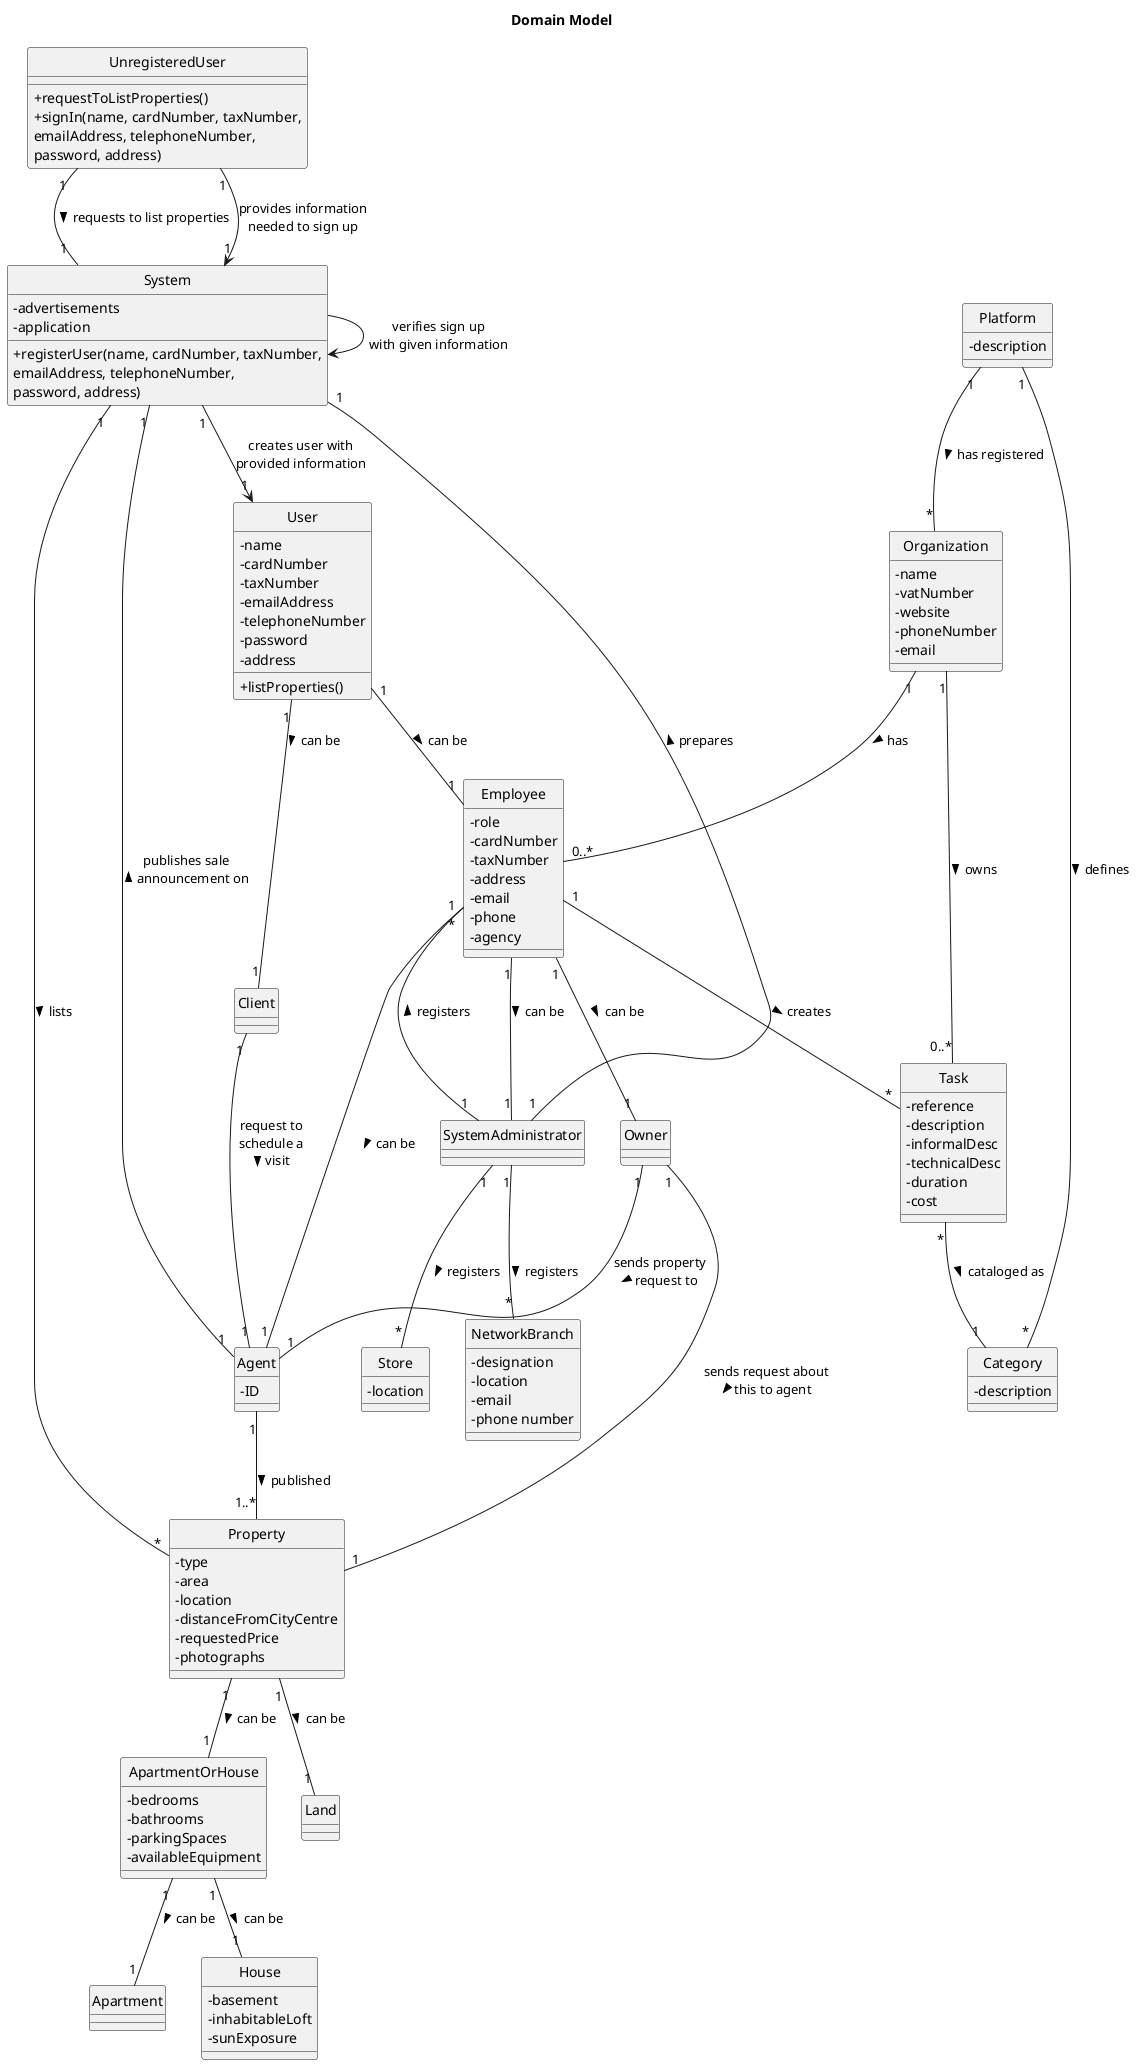 @startuml
skinparam monochrome true
skinparam packageStyle rectangle
skinparam shadowing false
skinparam classAttributeIconSize 0
hide circle
'hide methods

title Domain Model

class UnregisteredUser {
___
+requestToListProperties()
+signIn(name, cardNumber, taxNumber,\nemailAddress, telephoneNumber,\npassword, address)
}

class User {
-name
-cardNumber
-taxNumber
-emailAddress
-telephoneNumber
-password
-address
___
+listProperties()
}

class Organization {
-name
-vatNumber
-website
-phoneNumber
-email
}

class Task {
-reference
-description
-informalDesc
-technicalDesc
-duration
-cost
}

class Category {
-description
}

class Employee {
-role
-cardNumber
-taxNumber
-address
-email
-phone
-agency
___
}

class Platform {
-description
}

class System {
-advertisements
-application
___
+registerUser(name, cardNumber, taxNumber,\nemailAddress, telephoneNumber,\npassword, address)
}

class SystemAdministrator {
___
}

class Agent {
-ID
___
}

class Owner {
___
}

class NetworkBranch {
-designation
-location
-email
-phone number
___
}

class Store {
-location
___
}

class Property {
-type
-area
-location
-distanceFromCityCentre
-requestedPrice
-photographs
___
}

class Apartment {
___
}

class House {
-basement
-inhabitableLoft
-sunExposure
___
}

class Client {
___
}

class ApartmentOrHouse {
-bedrooms
-bathrooms
-parkingSpaces
-availableEquipment
___
}
class Land{
}

UnregisteredUser "1" -- "1" System : requests to list properties >
System "1" - "*" Property : lists >

UnregisteredUser "1" --> "1" System : provides information\nneeded to sign up
System -> System : verifies sign up\nwith given information
System "1" --> "1" User : creates user with\nprovided information

SystemAdministrator "1" -- "*" Employee : registers >
SystemAdministrator "1" -- "*" NetworkBranch : registers >
SystemAdministrator "1" -- "*" Store : registers >
SystemAdministrator "1" -- "1" System : prepares >

Agent "1" -- "1" System : publishes sale\nannouncement on >
Agent "1" -- "1..*" Property : published >

Owner "1" -- "1" Agent : sends property\nrequest to >
Owner "1" -- "1" Property : sends request about\nthis to agent >

Property "1" -- "1" ApartmentOrHouse : can be >
Property "1" -- "1" Land : can be >

ApartmentOrHouse "1" -- "1" Apartment : can be >
ApartmentOrHouse "1" -- "1" House : can be >

User "1" -- "1" Client : can be >
User "1" -- "1" Employee : can be >

Employee "1" -- "1" Agent : can be >
Employee "1" -- "1" Owner : can be >
Employee "1" -- "1" SystemAdministrator : can be >

Client "1" -- "1" Agent : request to\nschedule a\nvisit >

Platform "1" -- "*" Organization : has registered >
Platform "1" -- "*" Category : defines >

Organization "1" -- "0..*" Employee : has >
Organization "1" -- "0..*" Task: owns >

Task "*" -- "1" Category: cataloged as >

Employee "1" -- "*" Task : creates >
@enduml